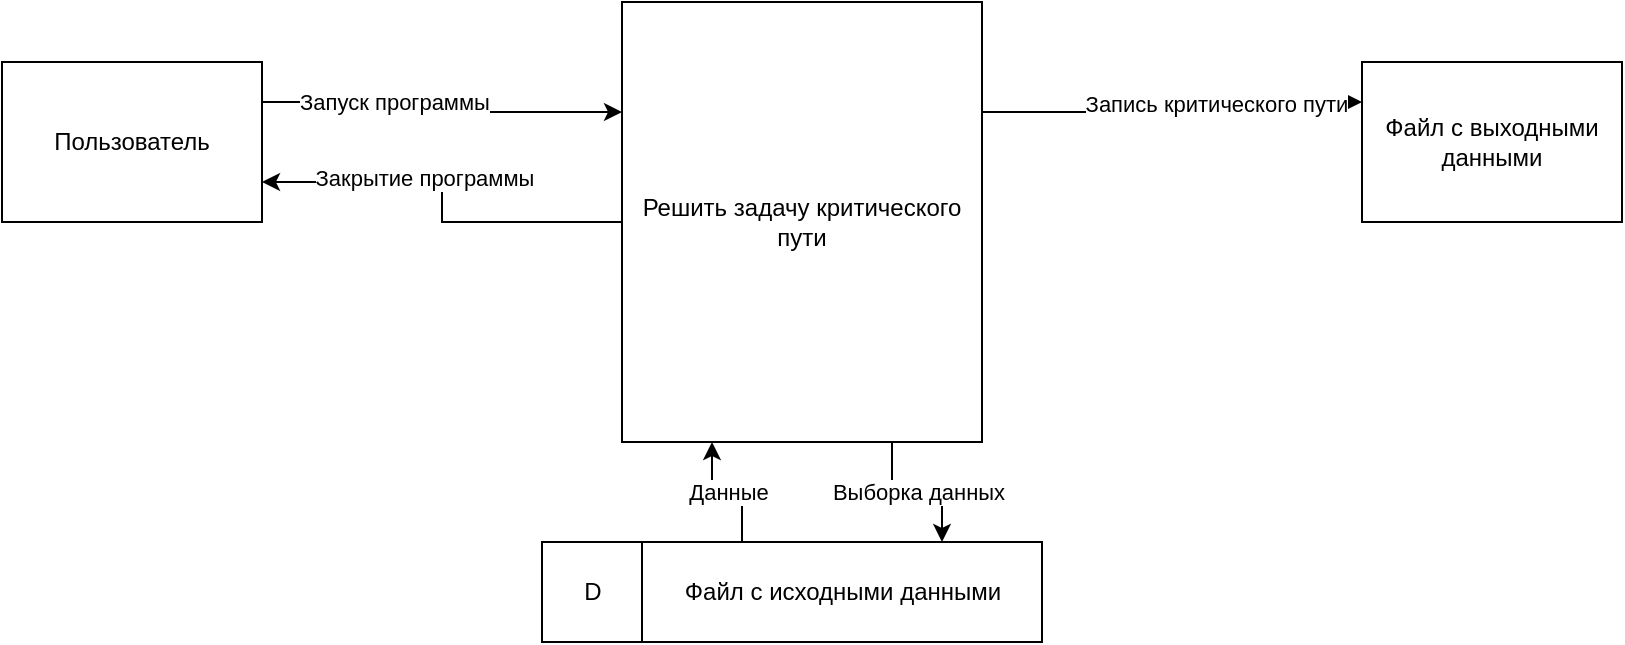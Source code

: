 <mxfile version="13.9.9" type="device"><diagram id="Q-bg0cN749WMGo2L-scN" name="Страница 1"><mxGraphModel dx="1006" dy="790" grid="1" gridSize="10" guides="1" tooltips="1" connect="1" arrows="1" fold="1" page="1" pageScale="1" pageWidth="827" pageHeight="1169" math="0" shadow="0"><root><mxCell id="0"/><mxCell id="1" parent="0"/><mxCell id="_ghSMk9xWYqoogBV2HpQ-37" style="edgeStyle=orthogonalEdgeStyle;rounded=0;orthogonalLoop=1;jettySize=auto;html=1;exitX=1;exitY=0.25;exitDx=0;exitDy=0;entryX=0;entryY=0.25;entryDx=0;entryDy=0;" edge="1" parent="1" source="_ghSMk9xWYqoogBV2HpQ-9" target="_ghSMk9xWYqoogBV2HpQ-36"><mxGeometry relative="1" as="geometry"/></mxCell><mxCell id="_ghSMk9xWYqoogBV2HpQ-38" value="Запуск программы" style="edgeLabel;html=1;align=center;verticalAlign=middle;resizable=0;points=[];" vertex="1" connectable="0" parent="_ghSMk9xWYqoogBV2HpQ-37"><mxGeometry x="-0.288" relative="1" as="geometry"><mxPoint as="offset"/></mxGeometry></mxCell><mxCell id="_ghSMk9xWYqoogBV2HpQ-9" value="Пользователь" style="rounded=0;whiteSpace=wrap;html=1;" vertex="1" parent="1"><mxGeometry x="10" y="250" width="130" height="80" as="geometry"/></mxCell><mxCell id="_ghSMk9xWYqoogBV2HpQ-40" value="Данные" style="edgeStyle=orthogonalEdgeStyle;rounded=0;orthogonalLoop=1;jettySize=auto;html=1;exitX=0.25;exitY=0;exitDx=0;exitDy=0;entryX=0.25;entryY=1;entryDx=0;entryDy=0;" edge="1" parent="1" source="_ghSMk9xWYqoogBV2HpQ-24" target="_ghSMk9xWYqoogBV2HpQ-36"><mxGeometry relative="1" as="geometry"/></mxCell><mxCell id="_ghSMk9xWYqoogBV2HpQ-24" value="Файл с исходными данными" style="html=1;" vertex="1" parent="1"><mxGeometry x="330" y="490" width="200" height="50" as="geometry"/></mxCell><mxCell id="_ghSMk9xWYqoogBV2HpQ-25" value="D" style="html=1;" vertex="1" parent="1"><mxGeometry x="280" y="490" width="50" height="50" as="geometry"/></mxCell><mxCell id="_ghSMk9xWYqoogBV2HpQ-39" value="Выборка данных" style="edgeStyle=orthogonalEdgeStyle;rounded=0;orthogonalLoop=1;jettySize=auto;html=1;exitX=0.75;exitY=1;exitDx=0;exitDy=0;entryX=0.75;entryY=0;entryDx=0;entryDy=0;" edge="1" parent="1" source="_ghSMk9xWYqoogBV2HpQ-36" target="_ghSMk9xWYqoogBV2HpQ-24"><mxGeometry relative="1" as="geometry"/></mxCell><mxCell id="_ghSMk9xWYqoogBV2HpQ-46" style="edgeStyle=orthogonalEdgeStyle;rounded=0;orthogonalLoop=1;jettySize=auto;html=1;exitX=1;exitY=0.25;exitDx=0;exitDy=0;entryX=0;entryY=0.25;entryDx=0;entryDy=0;" edge="1" parent="1" source="_ghSMk9xWYqoogBV2HpQ-36" target="_ghSMk9xWYqoogBV2HpQ-45"><mxGeometry relative="1" as="geometry"/></mxCell><mxCell id="_ghSMk9xWYqoogBV2HpQ-47" value="Запись критического пути" style="edgeLabel;html=1;align=center;verticalAlign=middle;resizable=0;points=[];" vertex="1" connectable="0" parent="_ghSMk9xWYqoogBV2HpQ-46"><mxGeometry x="0.248" y="-1" relative="1" as="geometry"><mxPoint as="offset"/></mxGeometry></mxCell><mxCell id="_ghSMk9xWYqoogBV2HpQ-51" style="edgeStyle=orthogonalEdgeStyle;rounded=0;orthogonalLoop=1;jettySize=auto;html=1;exitX=0;exitY=0.5;exitDx=0;exitDy=0;entryX=1;entryY=0.75;entryDx=0;entryDy=0;" edge="1" parent="1" source="_ghSMk9xWYqoogBV2HpQ-36" target="_ghSMk9xWYqoogBV2HpQ-9"><mxGeometry relative="1" as="geometry"/></mxCell><mxCell id="_ghSMk9xWYqoogBV2HpQ-52" value="Закрытие программы" style="edgeLabel;html=1;align=center;verticalAlign=middle;resizable=0;points=[];" vertex="1" connectable="0" parent="_ghSMk9xWYqoogBV2HpQ-51"><mxGeometry x="0.19" y="-2" relative="1" as="geometry"><mxPoint as="offset"/></mxGeometry></mxCell><mxCell id="_ghSMk9xWYqoogBV2HpQ-36" value="Решить задачу критического пути" style="rounded=0;whiteSpace=wrap;html=1;" vertex="1" parent="1"><mxGeometry x="320" y="220" width="180" height="220" as="geometry"/></mxCell><mxCell id="_ghSMk9xWYqoogBV2HpQ-45" value="Файл с выходными данными" style="rounded=0;whiteSpace=wrap;html=1;" vertex="1" parent="1"><mxGeometry x="690" y="250" width="130" height="80" as="geometry"/></mxCell></root></mxGraphModel></diagram></mxfile>